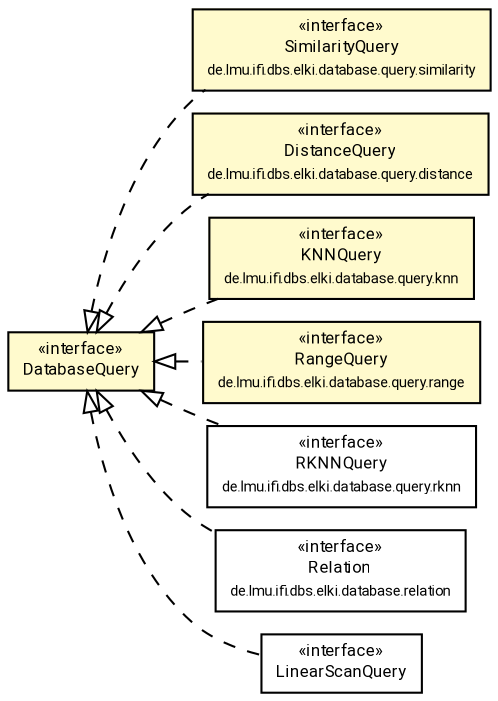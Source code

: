 #!/usr/local/bin/dot
#
# Class diagram 
# Generated by UMLGraph version R5_7_2-60-g0e99a6 (http://www.spinellis.gr/umlgraph/)
#

digraph G {
	graph [fontnames="svg"]
	edge [fontname="Roboto",fontsize=7,labelfontname="Roboto",labelfontsize=7,color="black"];
	node [fontname="Roboto",fontcolor="black",fontsize=8,shape=plaintext,margin=0,width=0,height=0];
	nodesep=0.15;
	ranksep=0.25;
	rankdir=LR;
	// de.lmu.ifi.dbs.elki.database.query.similarity.SimilarityQuery<O>
	c3165754 [label=<<table title="de.lmu.ifi.dbs.elki.database.query.similarity.SimilarityQuery" border="0" cellborder="1" cellspacing="0" cellpadding="2" bgcolor="LemonChiffon" href="similarity/SimilarityQuery.html" target="_parent">
		<tr><td><table border="0" cellspacing="0" cellpadding="1">
		<tr><td align="center" balign="center"> &#171;interface&#187; </td></tr>
		<tr><td align="center" balign="center"> <font face="Roboto">SimilarityQuery</font> </td></tr>
		<tr><td align="center" balign="center"> <font face="Roboto" point-size="7.0">de.lmu.ifi.dbs.elki.database.query.similarity</font> </td></tr>
		</table></td></tr>
		</table>>, URL="similarity/SimilarityQuery.html"];
	// de.lmu.ifi.dbs.elki.database.query.distance.DistanceQuery<O>
	c3165757 [label=<<table title="de.lmu.ifi.dbs.elki.database.query.distance.DistanceQuery" border="0" cellborder="1" cellspacing="0" cellpadding="2" bgcolor="LemonChiffon" href="distance/DistanceQuery.html" target="_parent">
		<tr><td><table border="0" cellspacing="0" cellpadding="1">
		<tr><td align="center" balign="center"> &#171;interface&#187; </td></tr>
		<tr><td align="center" balign="center"> <font face="Roboto">DistanceQuery</font> </td></tr>
		<tr><td align="center" balign="center"> <font face="Roboto" point-size="7.0">de.lmu.ifi.dbs.elki.database.query.distance</font> </td></tr>
		</table></td></tr>
		</table>>, URL="distance/DistanceQuery.html"];
	// de.lmu.ifi.dbs.elki.database.query.knn.KNNQuery<O>
	c3165761 [label=<<table title="de.lmu.ifi.dbs.elki.database.query.knn.KNNQuery" border="0" cellborder="1" cellspacing="0" cellpadding="2" bgcolor="LemonChiffon" href="knn/KNNQuery.html" target="_parent">
		<tr><td><table border="0" cellspacing="0" cellpadding="1">
		<tr><td align="center" balign="center"> &#171;interface&#187; </td></tr>
		<tr><td align="center" balign="center"> <font face="Roboto">KNNQuery</font> </td></tr>
		<tr><td align="center" balign="center"> <font face="Roboto" point-size="7.0">de.lmu.ifi.dbs.elki.database.query.knn</font> </td></tr>
		</table></td></tr>
		</table>>, URL="knn/KNNQuery.html"];
	// de.lmu.ifi.dbs.elki.database.query.DatabaseQuery
	c3165762 [label=<<table title="de.lmu.ifi.dbs.elki.database.query.DatabaseQuery" border="0" cellborder="1" cellspacing="0" cellpadding="2" bgcolor="lemonChiffon" href="DatabaseQuery.html" target="_parent">
		<tr><td><table border="0" cellspacing="0" cellpadding="1">
		<tr><td align="center" balign="center"> &#171;interface&#187; </td></tr>
		<tr><td align="center" balign="center"> <font face="Roboto">DatabaseQuery</font> </td></tr>
		</table></td></tr>
		</table>>, URL="DatabaseQuery.html"];
	// de.lmu.ifi.dbs.elki.database.query.range.RangeQuery<O>
	c3165763 [label=<<table title="de.lmu.ifi.dbs.elki.database.query.range.RangeQuery" border="0" cellborder="1" cellspacing="0" cellpadding="2" bgcolor="LemonChiffon" href="range/RangeQuery.html" target="_parent">
		<tr><td><table border="0" cellspacing="0" cellpadding="1">
		<tr><td align="center" balign="center"> &#171;interface&#187; </td></tr>
		<tr><td align="center" balign="center"> <font face="Roboto">RangeQuery</font> </td></tr>
		<tr><td align="center" balign="center"> <font face="Roboto" point-size="7.0">de.lmu.ifi.dbs.elki.database.query.range</font> </td></tr>
		</table></td></tr>
		</table>>, URL="range/RangeQuery.html"];
	// de.lmu.ifi.dbs.elki.database.query.rknn.RKNNQuery<O>
	c3165765 [label=<<table title="de.lmu.ifi.dbs.elki.database.query.rknn.RKNNQuery" border="0" cellborder="1" cellspacing="0" cellpadding="2" href="rknn/RKNNQuery.html" target="_parent">
		<tr><td><table border="0" cellspacing="0" cellpadding="1">
		<tr><td align="center" balign="center"> &#171;interface&#187; </td></tr>
		<tr><td align="center" balign="center"> <font face="Roboto">RKNNQuery</font> </td></tr>
		<tr><td align="center" balign="center"> <font face="Roboto" point-size="7.0">de.lmu.ifi.dbs.elki.database.query.rknn</font> </td></tr>
		</table></td></tr>
		</table>>, URL="rknn/RKNNQuery.html"];
	// de.lmu.ifi.dbs.elki.database.relation.Relation<O>
	c3165774 [label=<<table title="de.lmu.ifi.dbs.elki.database.relation.Relation" border="0" cellborder="1" cellspacing="0" cellpadding="2" href="../relation/Relation.html" target="_parent">
		<tr><td><table border="0" cellspacing="0" cellpadding="1">
		<tr><td align="center" balign="center"> &#171;interface&#187; </td></tr>
		<tr><td align="center" balign="center"> <font face="Roboto">Relation</font> </td></tr>
		<tr><td align="center" balign="center"> <font face="Roboto" point-size="7.0">de.lmu.ifi.dbs.elki.database.relation</font> </td></tr>
		</table></td></tr>
		</table>>, URL="../relation/Relation.html"];
	// de.lmu.ifi.dbs.elki.database.query.LinearScanQuery
	c3166831 [label=<<table title="de.lmu.ifi.dbs.elki.database.query.LinearScanQuery" border="0" cellborder="1" cellspacing="0" cellpadding="2" href="LinearScanQuery.html" target="_parent">
		<tr><td><table border="0" cellspacing="0" cellpadding="1">
		<tr><td align="center" balign="center"> &#171;interface&#187; </td></tr>
		<tr><td align="center" balign="center"> <font face="Roboto">LinearScanQuery</font> </td></tr>
		</table></td></tr>
		</table>>, URL="LinearScanQuery.html"];
	// de.lmu.ifi.dbs.elki.database.query.similarity.SimilarityQuery<O> implements de.lmu.ifi.dbs.elki.database.query.DatabaseQuery
	c3165762 -> c3165754 [arrowtail=empty,style=dashed,dir=back,weight=9];
	// de.lmu.ifi.dbs.elki.database.query.distance.DistanceQuery<O> implements de.lmu.ifi.dbs.elki.database.query.DatabaseQuery
	c3165762 -> c3165757 [arrowtail=empty,style=dashed,dir=back,weight=9];
	// de.lmu.ifi.dbs.elki.database.query.knn.KNNQuery<O> implements de.lmu.ifi.dbs.elki.database.query.DatabaseQuery
	c3165762 -> c3165761 [arrowtail=empty,style=dashed,dir=back,weight=9];
	// de.lmu.ifi.dbs.elki.database.query.range.RangeQuery<O> implements de.lmu.ifi.dbs.elki.database.query.DatabaseQuery
	c3165762 -> c3165763 [arrowtail=empty,style=dashed,dir=back,weight=9];
	// de.lmu.ifi.dbs.elki.database.query.rknn.RKNNQuery<O> implements de.lmu.ifi.dbs.elki.database.query.DatabaseQuery
	c3165762 -> c3165765 [arrowtail=empty,style=dashed,dir=back,weight=9];
	// de.lmu.ifi.dbs.elki.database.relation.Relation<O> implements de.lmu.ifi.dbs.elki.database.query.DatabaseQuery
	c3165762 -> c3165774 [arrowtail=empty,style=dashed,dir=back,weight=9];
	// de.lmu.ifi.dbs.elki.database.query.LinearScanQuery implements de.lmu.ifi.dbs.elki.database.query.DatabaseQuery
	c3165762 -> c3166831 [arrowtail=empty,style=dashed,dir=back,weight=9];
}

